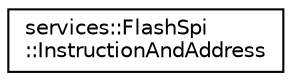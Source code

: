 digraph "Graphical Class Hierarchy"
{
 // INTERACTIVE_SVG=YES
  edge [fontname="Helvetica",fontsize="10",labelfontname="Helvetica",labelfontsize="10"];
  node [fontname="Helvetica",fontsize="10",shape=record];
  rankdir="LR";
  Node0 [label="services::FlashSpi\l::InstructionAndAddress",height=0.2,width=0.4,color="black", fillcolor="white", style="filled",URL="$dc/db3/structservices_1_1_flash_spi_1_1_instruction_and_address.html"];
}
